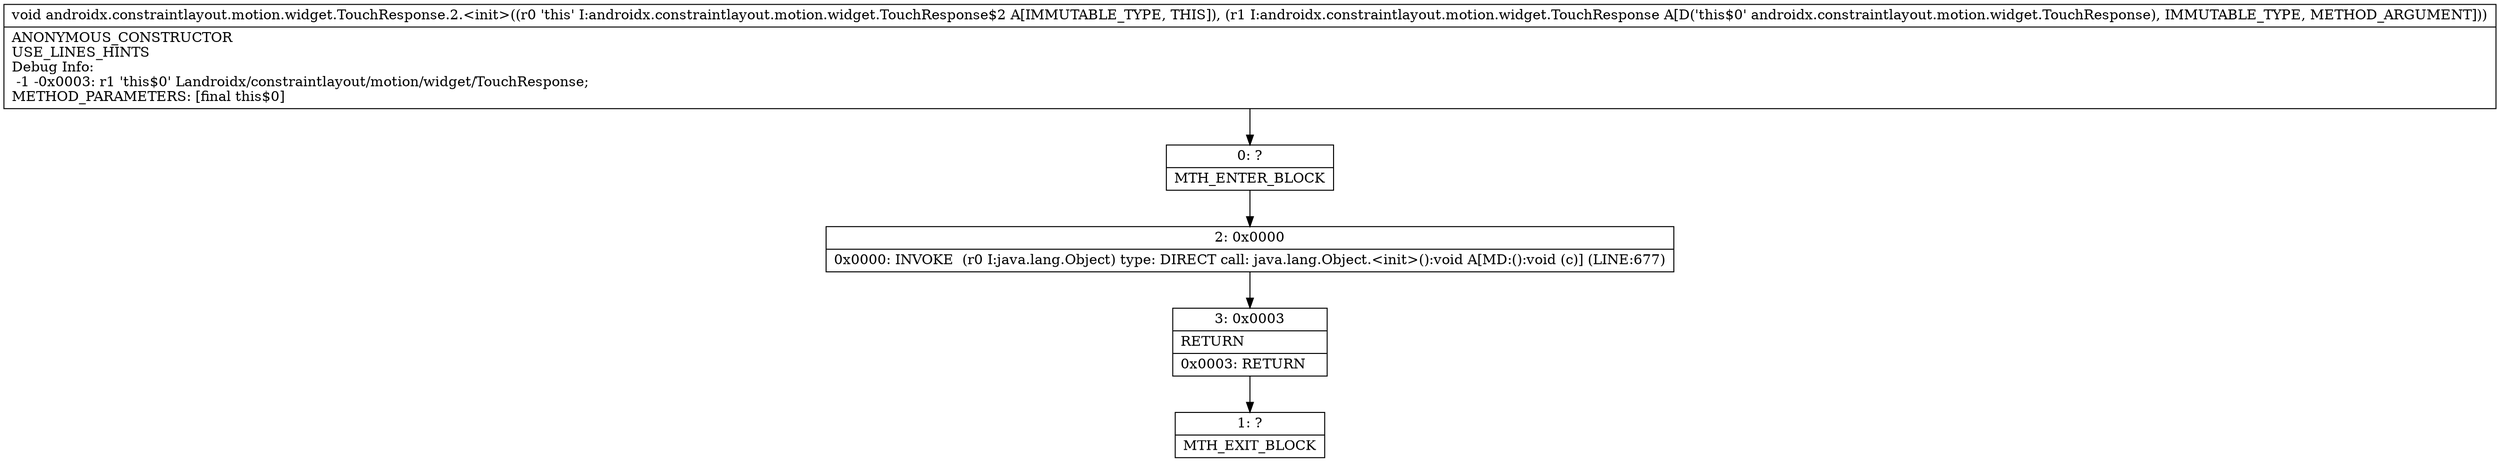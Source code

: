 digraph "CFG forandroidx.constraintlayout.motion.widget.TouchResponse.2.\<init\>(Landroidx\/constraintlayout\/motion\/widget\/TouchResponse;)V" {
Node_0 [shape=record,label="{0\:\ ?|MTH_ENTER_BLOCK\l}"];
Node_2 [shape=record,label="{2\:\ 0x0000|0x0000: INVOKE  (r0 I:java.lang.Object) type: DIRECT call: java.lang.Object.\<init\>():void A[MD:():void (c)] (LINE:677)\l}"];
Node_3 [shape=record,label="{3\:\ 0x0003|RETURN\l|0x0003: RETURN   \l}"];
Node_1 [shape=record,label="{1\:\ ?|MTH_EXIT_BLOCK\l}"];
MethodNode[shape=record,label="{void androidx.constraintlayout.motion.widget.TouchResponse.2.\<init\>((r0 'this' I:androidx.constraintlayout.motion.widget.TouchResponse$2 A[IMMUTABLE_TYPE, THIS]), (r1 I:androidx.constraintlayout.motion.widget.TouchResponse A[D('this$0' androidx.constraintlayout.motion.widget.TouchResponse), IMMUTABLE_TYPE, METHOD_ARGUMENT]))  | ANONYMOUS_CONSTRUCTOR\lUSE_LINES_HINTS\lDebug Info:\l  \-1 \-0x0003: r1 'this$0' Landroidx\/constraintlayout\/motion\/widget\/TouchResponse;\lMETHOD_PARAMETERS: [final this$0]\l}"];
MethodNode -> Node_0;Node_0 -> Node_2;
Node_2 -> Node_3;
Node_3 -> Node_1;
}


